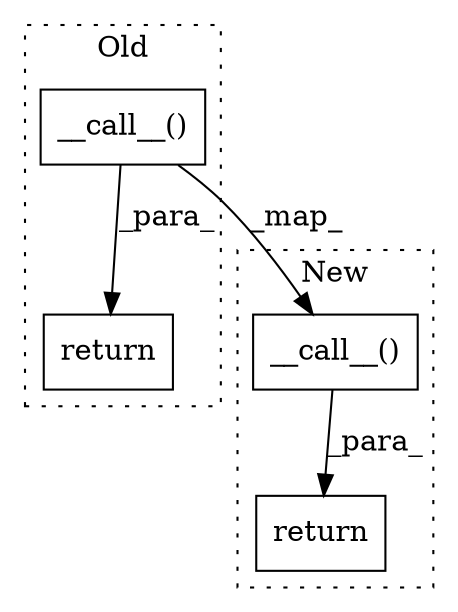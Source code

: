 digraph G {
subgraph cluster0 {
1 [label="__call__()" a="75" s="3565,3601" l="17,20" shape="box"];
4 [label="return" a="93" s="3630" l="7" shape="box"];
label = "Old";
style="dotted";
}
subgraph cluster1 {
2 [label="__call__()" a="75" s="3701,3737" l="17,20" shape="box"];
3 [label="return" a="93" s="3694" l="7" shape="box"];
label = "New";
style="dotted";
}
1 -> 4 [label="_para_"];
1 -> 2 [label="_map_"];
2 -> 3 [label="_para_"];
}